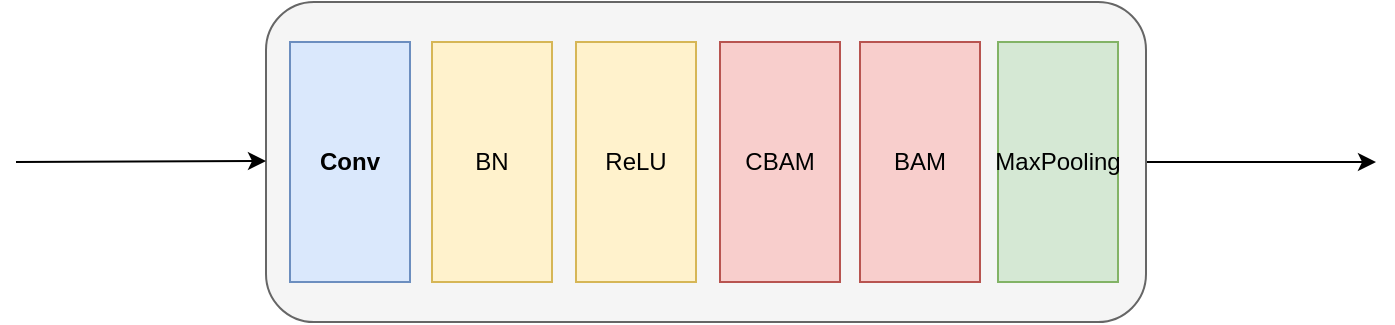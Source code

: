 <mxfile version="24.2.2" type="github">
  <diagram name="Page-1" id="IesKG8iH8qhYKcvTtGjX">
    <mxGraphModel dx="1434" dy="786" grid="0" gridSize="10" guides="1" tooltips="1" connect="1" arrows="1" fold="1" page="1" pageScale="1" pageWidth="850" pageHeight="1100" math="0" shadow="0">
      <root>
        <mxCell id="0" />
        <mxCell id="1" parent="0" />
        <mxCell id="hiK786gIKctCj-lyeoFi-4" value="" style="edgeStyle=orthogonalEdgeStyle;rounded=0;orthogonalLoop=1;jettySize=auto;html=1;" edge="1" parent="1" source="hiK786gIKctCj-lyeoFi-1">
          <mxGeometry relative="1" as="geometry">
            <mxPoint x="760" y="280" as="targetPoint" />
          </mxGeometry>
        </mxCell>
        <mxCell id="hiK786gIKctCj-lyeoFi-1" value="" style="rounded=1;whiteSpace=wrap;html=1;fillColor=#f5f5f5;fontColor=#333333;strokeColor=#666666;" vertex="1" parent="1">
          <mxGeometry x="205" y="200" width="440" height="160" as="geometry" />
        </mxCell>
        <mxCell id="hiK786gIKctCj-lyeoFi-5" value="" style="endArrow=classic;html=1;rounded=0;" edge="1" parent="1">
          <mxGeometry width="50" height="50" relative="1" as="geometry">
            <mxPoint x="80" y="280" as="sourcePoint" />
            <mxPoint x="205" y="279.5" as="targetPoint" />
          </mxGeometry>
        </mxCell>
        <mxCell id="hiK786gIKctCj-lyeoFi-7" value="Conv" style="rounded=0;whiteSpace=wrap;html=1;rotation=90;flipV=0;flipH=0;horizontal=0;fontStyle=1;fillColor=#dae8fc;strokeColor=#6c8ebf;" vertex="1" parent="1">
          <mxGeometry x="187" y="250" width="120" height="60" as="geometry" />
        </mxCell>
        <mxCell id="hiK786gIKctCj-lyeoFi-8" value="BN" style="rounded=0;whiteSpace=wrap;html=1;rotation=90;flipV=0;flipH=0;horizontal=0;fillColor=#fff2cc;strokeColor=#d6b656;" vertex="1" parent="1">
          <mxGeometry x="258" y="250" width="120" height="60" as="geometry" />
        </mxCell>
        <mxCell id="hiK786gIKctCj-lyeoFi-9" value="ReLU" style="rounded=0;whiteSpace=wrap;html=1;rotation=90;flipV=0;flipH=0;horizontal=0;fillColor=#fff2cc;strokeColor=#d6b656;" vertex="1" parent="1">
          <mxGeometry x="330" y="250" width="120" height="60" as="geometry" />
        </mxCell>
        <mxCell id="hiK786gIKctCj-lyeoFi-10" value="CBAM" style="rounded=0;whiteSpace=wrap;html=1;rotation=90;flipV=0;flipH=0;horizontal=0;fillColor=#f8cecc;strokeColor=#b85450;" vertex="1" parent="1">
          <mxGeometry x="402" y="250" width="120" height="60" as="geometry" />
        </mxCell>
        <mxCell id="hiK786gIKctCj-lyeoFi-11" value="BAM" style="rounded=0;whiteSpace=wrap;html=1;rotation=90;flipV=0;flipH=0;horizontal=0;fillColor=#f8cecc;strokeColor=#b85450;" vertex="1" parent="1">
          <mxGeometry x="472" y="250" width="120" height="60" as="geometry" />
        </mxCell>
        <mxCell id="hiK786gIKctCj-lyeoFi-12" value="MaxPooling" style="rounded=0;whiteSpace=wrap;html=1;rotation=90;flipV=0;flipH=0;horizontal=0;fillColor=#d5e8d4;strokeColor=#82b366;" vertex="1" parent="1">
          <mxGeometry x="541" y="250" width="120" height="60" as="geometry" />
        </mxCell>
      </root>
    </mxGraphModel>
  </diagram>
</mxfile>
